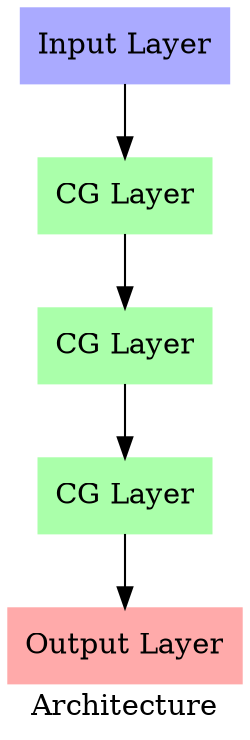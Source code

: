 digraph cormorant {
	color="#AAFFAA";

	node [style=filled,color="#AAAAFF",shape=rectangle, label="Input Layer"];
	input
	node [style=filled,color="#AAFFAA",shape=rectangle, label="CG Layer"];
	cor_1; cor_2; cor_3;
	node [style=filled,color="#FFAAAA",shape=rectangle, label="Output Layer"];
	output;

	input -> cor_1 -> cor_2 -> cor_3 -> output;
	style=filled
	color=lightblue
	label = "Architecture"

}
